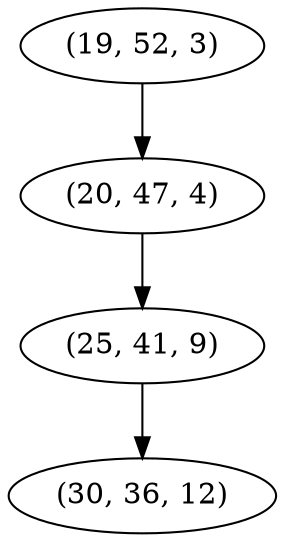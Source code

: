 digraph tree {
    "(19, 52, 3)";
    "(20, 47, 4)";
    "(25, 41, 9)";
    "(30, 36, 12)";
    "(19, 52, 3)" -> "(20, 47, 4)";
    "(20, 47, 4)" -> "(25, 41, 9)";
    "(25, 41, 9)" -> "(30, 36, 12)";
}
